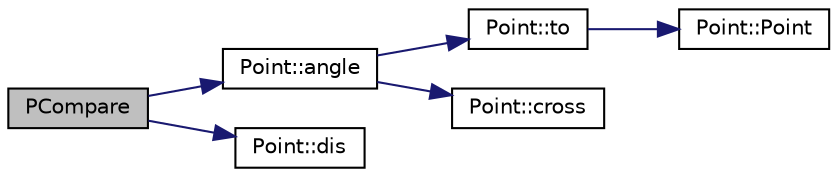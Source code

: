 digraph "PCompare"
{
  edge [fontname="Helvetica",fontsize="10",labelfontname="Helvetica",labelfontsize="10"];
  node [fontname="Helvetica",fontsize="10",shape=record];
  rankdir="LR";
  Node0 [label="PCompare",height=0.2,width=0.4,color="black", fillcolor="grey75", style="filled", fontcolor="black"];
  Node0 -> Node1 [color="midnightblue",fontsize="10",style="solid",fontname="Helvetica"];
  Node1 [label="Point::angle",height=0.2,width=0.4,color="black", fillcolor="white", style="filled",URL="$d0/d69/class_point.html#a7d0c702d0290069deea9e1dee59d3585"];
  Node1 -> Node2 [color="midnightblue",fontsize="10",style="solid",fontname="Helvetica"];
  Node2 [label="Point::to",height=0.2,width=0.4,color="black", fillcolor="white", style="filled",URL="$d0/d69/class_point.html#a0694c103436f0732c3cfcbda09b73c7d"];
  Node2 -> Node3 [color="midnightblue",fontsize="10",style="solid",fontname="Helvetica"];
  Node3 [label="Point::Point",height=0.2,width=0.4,color="black", fillcolor="white", style="filled",URL="$d0/d69/class_point.html#ad92f2337b839a94ce97dcdb439b4325a"];
  Node1 -> Node4 [color="midnightblue",fontsize="10",style="solid",fontname="Helvetica"];
  Node4 [label="Point::cross",height=0.2,width=0.4,color="black", fillcolor="white", style="filled",URL="$d0/d69/class_point.html#a3a645e9d017026692a770816d4ce8abc"];
  Node0 -> Node5 [color="midnightblue",fontsize="10",style="solid",fontname="Helvetica"];
  Node5 [label="Point::dis",height=0.2,width=0.4,color="black", fillcolor="white", style="filled",URL="$d0/d69/class_point.html#a9015566deeed40eb6cc714c5fd60a211"];
}
